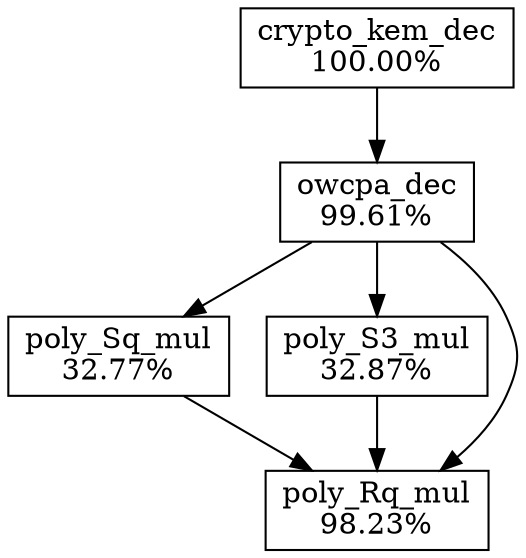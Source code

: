 digraph G {
  {
    node [shape=box]
    crypto_kem_dec[label="crypto_kem_dec\n100.00%"]
    owcpa_dec[label="owcpa_dec\n99.61%"]
    poly_Sq_mul[label="poly_Sq_mul\n32.77%"]
    poly_S3_mul[label="poly_S3_mul\n32.87%"]
    poly_Rq_mul[label="poly_Rq_mul\n98.23%"]
  }
  crypto_kem_dec -> owcpa_dec
  owcpa_dec -> poly_Sq_mul
  owcpa_dec -> poly_S3_mul
  owcpa_dec -> poly_Rq_mul
  poly_Sq_mul -> poly_Rq_mul
  poly_S3_mul -> poly_Rq_mul
}
